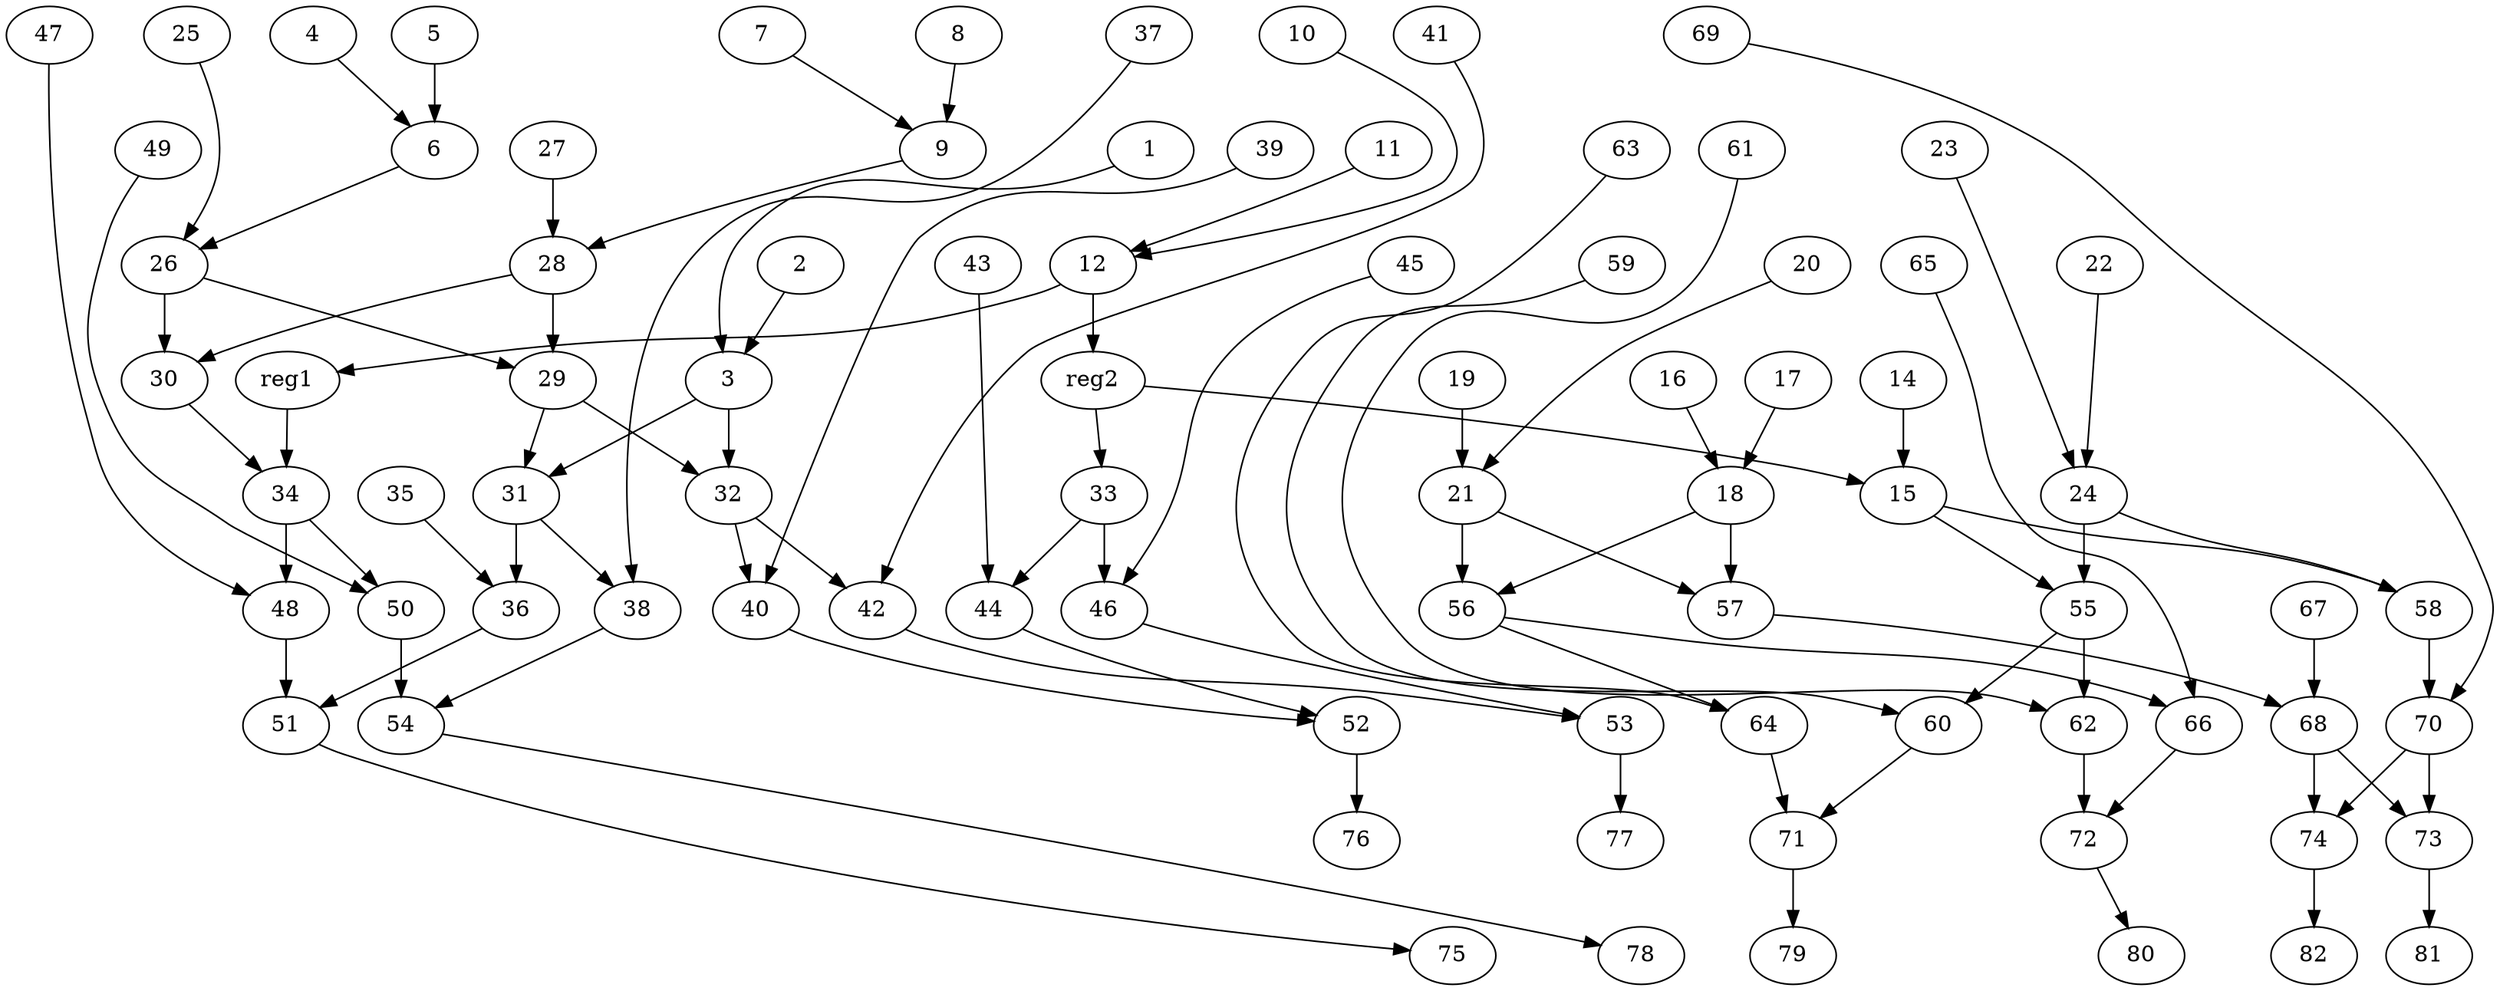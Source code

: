digraph G {
    1;
    3;
    2;
    31;
    32;
    4;
    6;
    5;
    26;
    7;
    9;
    8;
    28;
    10;
    12;
    11;
    reg1;
    reg2;
    14;
    15;
    55;
    58;
    16;
    18;
    17;
    57;
    56;
    19;
    21;
    20;
    22;
    24;
    23;
    25;
    30;
    29;
    27;
    34;
    36;
    38;
    40;
    42;
    33;
    44;
    46;
    48;
    50;
    35;
    51;
    37;
    54;
    39;
    52;
    41;
    53;
    43;
    45;
    47;
    49;
    75;
    76;
    77;
    78;
    60;
    62;
    66;
    64;
    68;
    70;
    59;
    71;
    61;
    72;
    63;
    65;
    67;
    73;
    74;
    69;
    79;
    80;
    81;
    82;
    1 -> 3 [weight=0];
    3 -> 31 [weight=0];
    3 -> 32 [weight=3];
    2 -> 3 [weight=0];
    31 -> 36 [weight=4];
    31 -> 38 [weight=0];
    32 -> 40 [weight=0];
    32 -> 42 [weight=0];
    4 -> 6 [weight=0];
    6 -> 26 [weight=0];
    5 -> 6 [weight=1];
    26 -> 30 [weight=7];
    26 -> 29 [weight=0];
    7 -> 9 [weight=0];
    9 -> 28 [weight=0];
    8 -> 9 [weight=0];
    28 -> 30 [weight=0];
    28 -> 29 [weight=7];
    10 -> 12 [weight=0];
    12 -> reg1 [weight=0];
    12 -> reg2 [weight=2];
    11 -> 12 [weight=0];
    reg1 -> 34 [weight=1];
    reg2 -> 33 [weight=0];
    reg2 -> 15 [weight=0];
    14 -> 15 [weight=1];
    15 -> 55 [weight=0];
    15 -> 58 [weight=0];
    55 -> 60 [weight=0];
    55 -> 62 [weight=1];
    58 -> 70 [weight=0];
    16 -> 18 [weight=1];
    18 -> 57 [weight=1];
    18 -> 56 [weight=0];
    17 -> 18 [weight=1];
    57 -> 68 [weight=0];
    56 -> 66 [weight=0];
    56 -> 64 [weight=0];
    19 -> 21 [weight=1];
    21 -> 57 [weight=0];
    21 -> 56 [weight=1];
    20 -> 21 [weight=0];
    22 -> 24 [weight=0];
    24 -> 55 [weight=2];
    24 -> 58 [weight=0];
    23 -> 24 [weight=0];
    25 -> 26 [weight=0];
    30 -> 34 [weight=1];
    29 -> 31 [weight=0];
    29 -> 32 [weight=1];
    27 -> 28 [weight=2];
    34 -> 48 [weight=0];
    34 -> 50 [weight=0];
    36 -> 51 [weight=0];
    38 -> 54 [weight=0];
    40 -> 52 [weight=0];
    42 -> 53 [weight=0];
    33 -> 44 [weight=0];
    33 -> 46 [weight=4];
    44 -> 52 [weight=0];
    46 -> 53 [weight=0];
    48 -> 51 [weight=0];
    50 -> 54 [weight=0];
    35 -> 36 [weight=1];
    51 -> 75 [weight=0];
    37 -> 38 [weight=0];
    54 -> 78 [weight=0];
    39 -> 40 [weight=0];
    52 -> 76 [weight=2];
    41 -> 42 [weight=0];
    53 -> 77 [weight=1];
    43 -> 44 [weight=0];
    45 -> 46 [weight=0];
    47 -> 48 [weight=0];
    49 -> 50 [weight=0];
    60 -> 71 [weight=0];
    62 -> 72 [weight=3];
    66 -> 72 [weight=0];
    64 -> 71 [weight=0];
    68 -> 73 [weight=0];
    68 -> 74 [weight=0];
    70 -> 73 [weight=3];
    70 -> 74 [weight=1];
    59 -> 60 [weight=0];
    71 -> 79 [weight=2];
    61 -> 62 [weight=0];
    72 -> 80 [weight=0];
    63 -> 64 [weight=0];
    65 -> 66 [weight=0];
    67 -> 68 [weight=1];
    73 -> 81 [weight=0];
    74 -> 82 [weight=1];
    69 -> 70 [weight=0];
}
